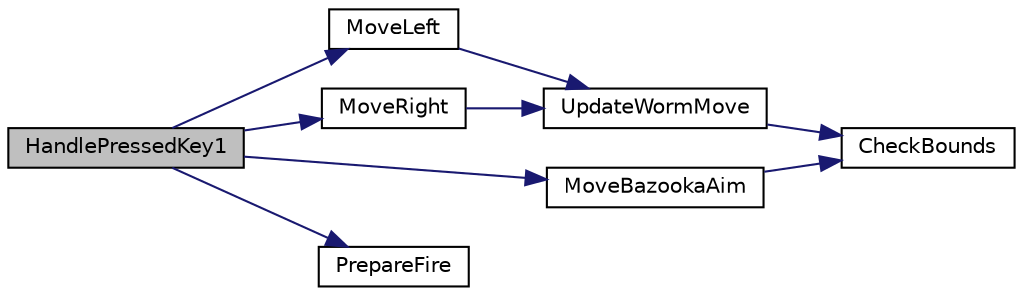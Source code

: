 digraph "HandlePressedKey1"
{
 // LATEX_PDF_SIZE
  edge [fontname="Helvetica",fontsize="10",labelfontname="Helvetica",labelfontsize="10"];
  node [fontname="Helvetica",fontsize="10",shape=record];
  rankdir="LR";
  Node18 [label="HandlePressedKey1",height=0.2,width=0.4,color="black", fillcolor="grey75", style="filled", fontcolor="black",tooltip="Function used to determine which button has been pressed by player1."];
  Node18 -> Node19 [color="midnightblue",fontsize="10",style="solid",fontname="Helvetica"];
  Node19 [label="MoveLeft",height=0.2,width=0.4,color="black", fillcolor="white", style="filled",URL="$game_8c.html#a9ff2f4b2a93dcfb706919fd4171e163d",tooltip="Function used for moving worm left."];
  Node19 -> Node20 [color="midnightblue",fontsize="10",style="solid",fontname="Helvetica"];
  Node20 [label="UpdateWormMove",height=0.2,width=0.4,color="black", fillcolor="white", style="filled",URL="$game_8c.html#af0ef0d0fb99349d4386beaf89fc6675d",tooltip="Function used for updating worm on screen and everything that changes."];
  Node20 -> Node21 [color="midnightblue",fontsize="10",style="solid",fontname="Helvetica"];
  Node21 [label="CheckBounds",height=0.2,width=0.4,color="black", fillcolor="white", style="filled",URL="$game_8c.html#a468e6bee1a546cf14c4729cd44d9597f",tooltip="Function used to check if an object has reached the end of terrain."];
  Node18 -> Node22 [color="midnightblue",fontsize="10",style="solid",fontname="Helvetica"];
  Node22 [label="MoveRight",height=0.2,width=0.4,color="black", fillcolor="white", style="filled",URL="$game_8c.html#a76ae2bac6aeb3cfd5ea5d9d605b316bc",tooltip="Function used for moving worm right."];
  Node22 -> Node20 [color="midnightblue",fontsize="10",style="solid",fontname="Helvetica"];
  Node18 -> Node23 [color="midnightblue",fontsize="10",style="solid",fontname="Helvetica"];
  Node23 [label="MoveBazookaAim",height=0.2,width=0.4,color="black", fillcolor="white", style="filled",URL="$game_8c.html#a6f0de616d48a40825e4e43189f3fba8a",tooltip="Function used for moving bazooka's aim."];
  Node23 -> Node21 [color="midnightblue",fontsize="10",style="solid",fontname="Helvetica"];
  Node18 -> Node24 [color="midnightblue",fontsize="10",style="solid",fontname="Helvetica"];
  Node24 [label="PrepareFire",height=0.2,width=0.4,color="black", fillcolor="white", style="filled",URL="$game_8c.html#ab45aa66c1d40499b407f29e5553c1bb5",tooltip="Function used for preparing worm to shoot, handles power bar from pressing space to release."];
}
